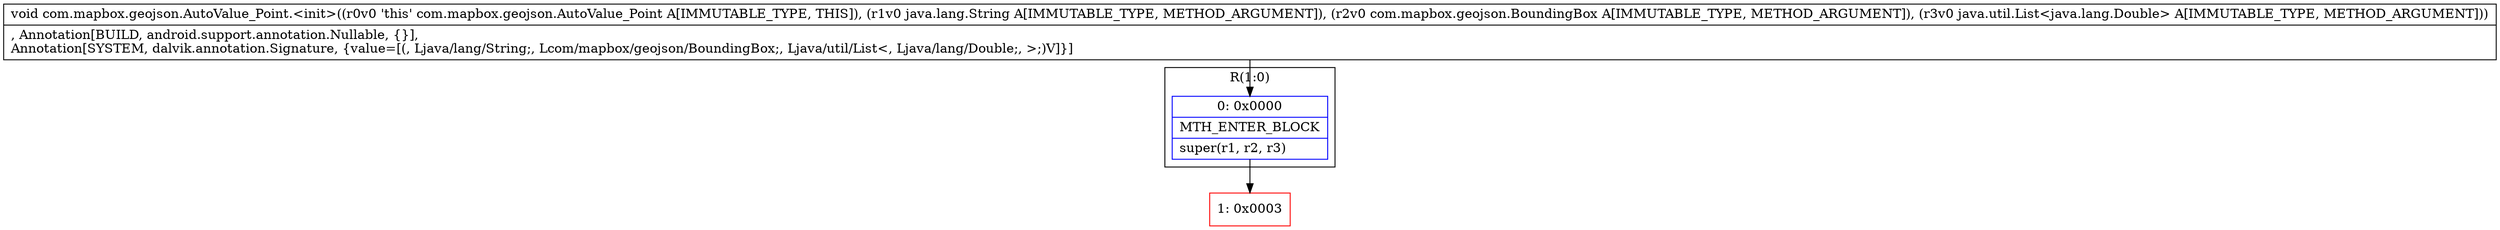 digraph "CFG forcom.mapbox.geojson.AutoValue_Point.\<init\>(Ljava\/lang\/String;Lcom\/mapbox\/geojson\/BoundingBox;Ljava\/util\/List;)V" {
subgraph cluster_Region_1330873415 {
label = "R(1:0)";
node [shape=record,color=blue];
Node_0 [shape=record,label="{0\:\ 0x0000|MTH_ENTER_BLOCK\l|super(r1, r2, r3)\l}"];
}
Node_1 [shape=record,color=red,label="{1\:\ 0x0003}"];
MethodNode[shape=record,label="{void com.mapbox.geojson.AutoValue_Point.\<init\>((r0v0 'this' com.mapbox.geojson.AutoValue_Point A[IMMUTABLE_TYPE, THIS]), (r1v0 java.lang.String A[IMMUTABLE_TYPE, METHOD_ARGUMENT]), (r2v0 com.mapbox.geojson.BoundingBox A[IMMUTABLE_TYPE, METHOD_ARGUMENT]), (r3v0 java.util.List\<java.lang.Double\> A[IMMUTABLE_TYPE, METHOD_ARGUMENT]))  | , Annotation[BUILD, android.support.annotation.Nullable, \{\}], \lAnnotation[SYSTEM, dalvik.annotation.Signature, \{value=[(, Ljava\/lang\/String;, Lcom\/mapbox\/geojson\/BoundingBox;, Ljava\/util\/List\<, Ljava\/lang\/Double;, \>;)V]\}]\l}"];
MethodNode -> Node_0;
Node_0 -> Node_1;
}

